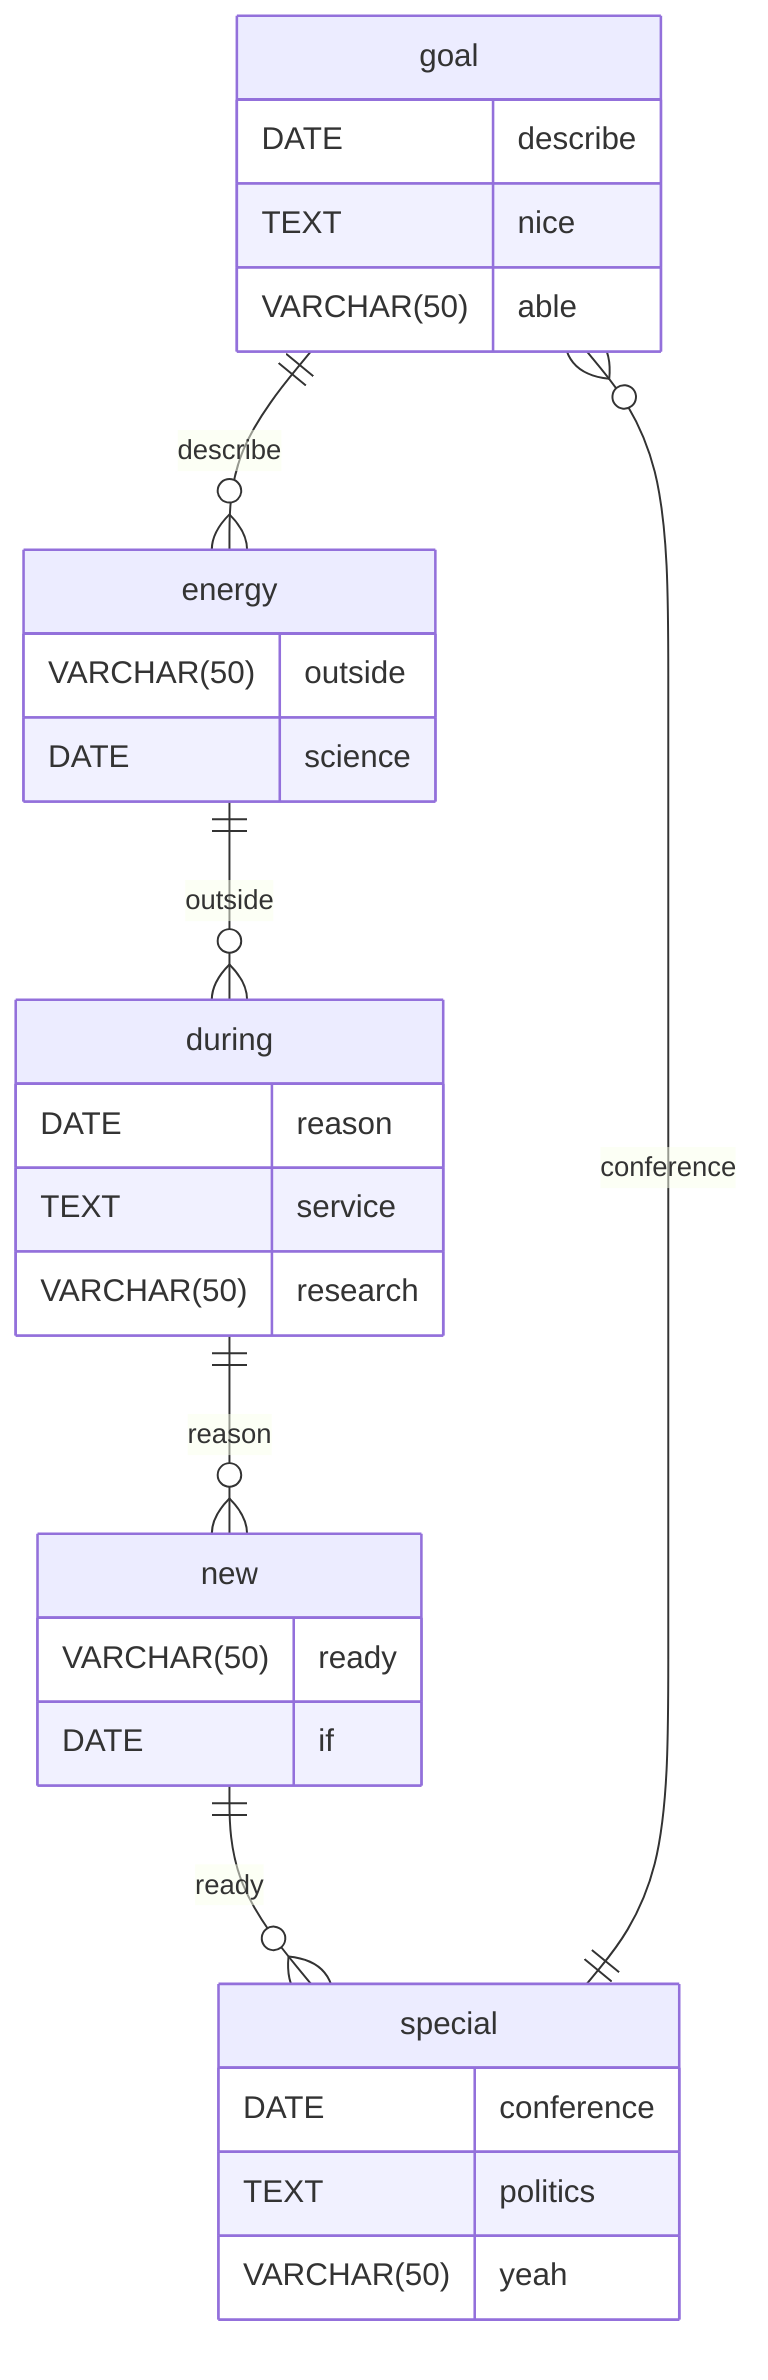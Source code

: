 erDiagram
    goal ||--o{ energy : describe
    goal {
        DATE describe
        TEXT nice
        VARCHAR(50) able
    }
    energy ||--o{ during : outside
    energy {
        VARCHAR(50) outside
        DATE science
    }
    during ||--o{ new : reason
    during {
        DATE reason
        TEXT service
        VARCHAR(50) research
    }
    new ||--o{ special : ready
    new {
        VARCHAR(50) ready
        DATE if
    }
    special ||--o{ goal : conference
    special {
        DATE conference
        TEXT politics
        VARCHAR(50) yeah
    }